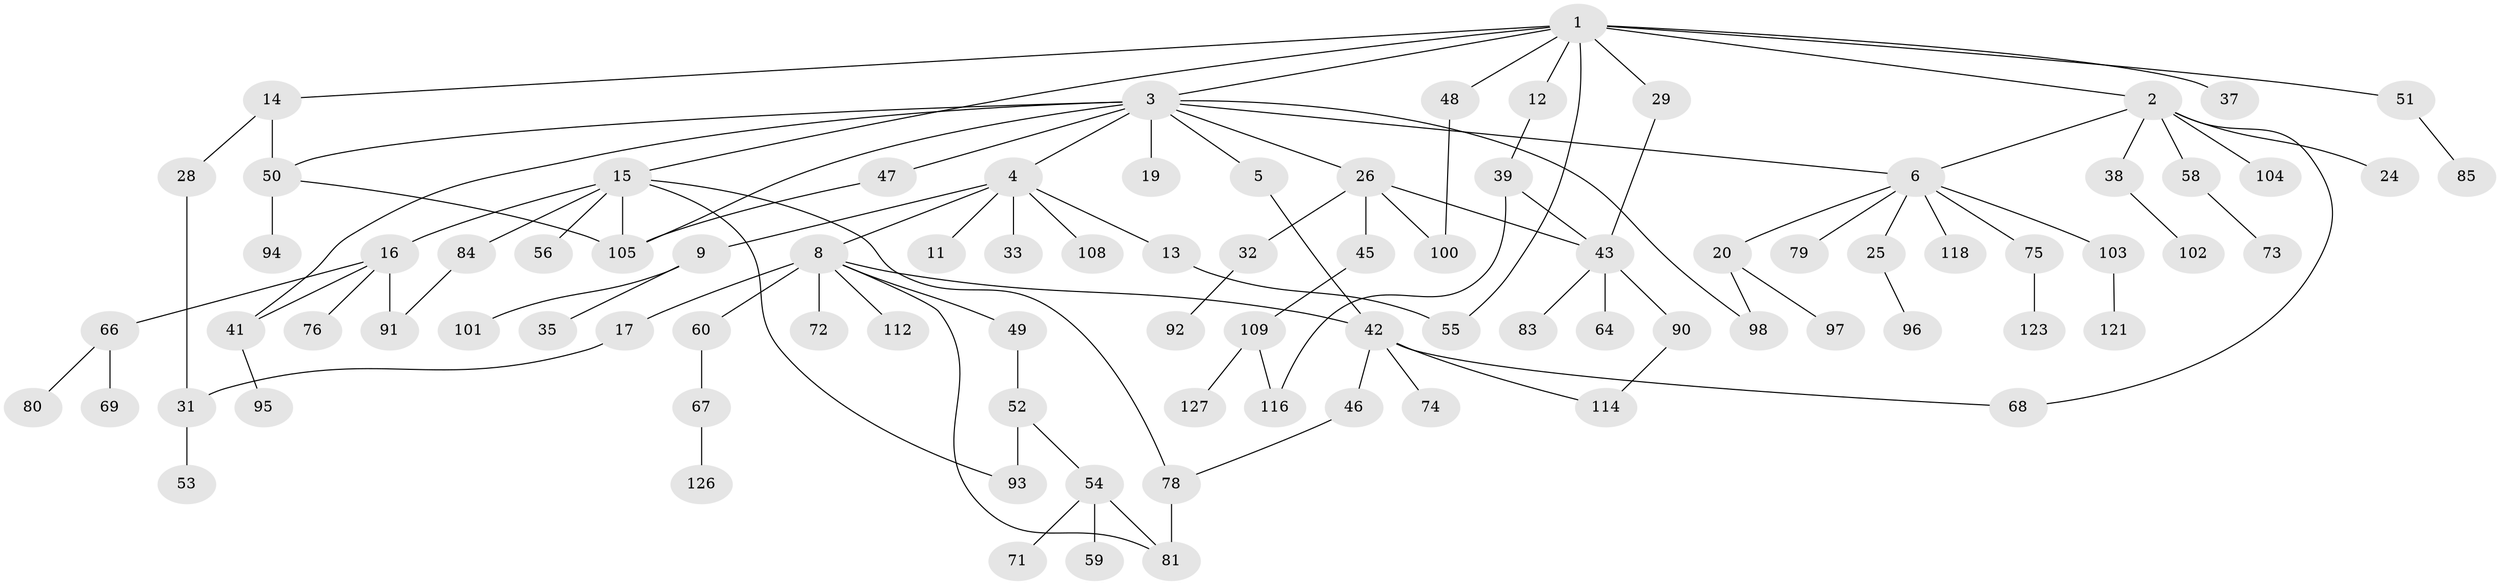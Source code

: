 // Generated by graph-tools (version 1.1) at 2025/51/02/27/25 19:51:39]
// undirected, 90 vertices, 110 edges
graph export_dot {
graph [start="1"]
  node [color=gray90,style=filled];
  1 [super="+7"];
  2 [super="+27"];
  3 [super="+18"];
  4 [super="+10"];
  5;
  6 [super="+22"];
  8 [super="+34"];
  9;
  11 [super="+106"];
  12;
  13 [super="+125"];
  14 [super="+113"];
  15 [super="+36"];
  16 [super="+23"];
  17;
  19;
  20 [super="+21"];
  24;
  25 [super="+99"];
  26 [super="+30"];
  28 [super="+86"];
  29 [super="+122"];
  31 [super="+40"];
  32 [super="+77"];
  33 [super="+57"];
  35;
  37 [super="+63"];
  38;
  39 [super="+111"];
  41 [super="+62"];
  42 [super="+61"];
  43 [super="+44"];
  45;
  46;
  47 [super="+70"];
  48;
  49;
  50 [super="+124"];
  51 [super="+120"];
  52;
  53;
  54 [super="+65"];
  55;
  56;
  58;
  59;
  60 [super="+89"];
  64;
  66 [super="+82"];
  67;
  68;
  69;
  71;
  72;
  73;
  74;
  75;
  76;
  78 [super="+88"];
  79;
  80 [super="+87"];
  81 [super="+119"];
  83;
  84 [super="+107"];
  85;
  90;
  91;
  92;
  93;
  94;
  95;
  96;
  97;
  98;
  100 [super="+115"];
  101;
  102 [super="+110"];
  103;
  104;
  105;
  108;
  109 [super="+117"];
  112;
  114;
  116;
  118;
  121;
  123;
  126;
  127;
  1 -- 2;
  1 -- 3;
  1 -- 14;
  1 -- 29;
  1 -- 48;
  1 -- 51;
  1 -- 37;
  1 -- 55;
  1 -- 12;
  1 -- 15;
  2 -- 6;
  2 -- 24;
  2 -- 38;
  2 -- 104;
  2 -- 58;
  2 -- 68;
  3 -- 4;
  3 -- 5;
  3 -- 19;
  3 -- 50;
  3 -- 105;
  3 -- 98;
  3 -- 26;
  3 -- 47;
  3 -- 41;
  3 -- 6;
  4 -- 8;
  4 -- 9;
  4 -- 11;
  4 -- 108;
  4 -- 33;
  4 -- 13;
  5 -- 42;
  6 -- 20;
  6 -- 79;
  6 -- 103;
  6 -- 118;
  6 -- 25;
  6 -- 75;
  8 -- 17;
  8 -- 72;
  8 -- 81;
  8 -- 49;
  8 -- 112;
  8 -- 60;
  8 -- 42;
  9 -- 35;
  9 -- 101;
  12 -- 39;
  13 -- 55;
  14 -- 28;
  14 -- 50;
  15 -- 16;
  15 -- 56;
  15 -- 78;
  15 -- 105;
  15 -- 84;
  15 -- 93;
  16 -- 41;
  16 -- 91;
  16 -- 66;
  16 -- 76;
  17 -- 31;
  20 -- 97;
  20 -- 98;
  25 -- 96;
  26 -- 32;
  26 -- 43;
  26 -- 100;
  26 -- 45;
  28 -- 31;
  29 -- 43;
  31 -- 53;
  32 -- 92;
  38 -- 102;
  39 -- 43;
  39 -- 116;
  41 -- 95;
  42 -- 46;
  42 -- 114;
  42 -- 68;
  42 -- 74;
  43 -- 64;
  43 -- 83;
  43 -- 90;
  45 -- 109;
  46 -- 78;
  47 -- 105;
  48 -- 100;
  49 -- 52;
  50 -- 94;
  50 -- 105;
  51 -- 85;
  52 -- 54;
  52 -- 93;
  54 -- 59;
  54 -- 71;
  54 -- 81;
  58 -- 73;
  60 -- 67;
  66 -- 69;
  66 -- 80;
  67 -- 126;
  75 -- 123;
  78 -- 81;
  84 -- 91;
  90 -- 114;
  103 -- 121;
  109 -- 127;
  109 -- 116;
}
